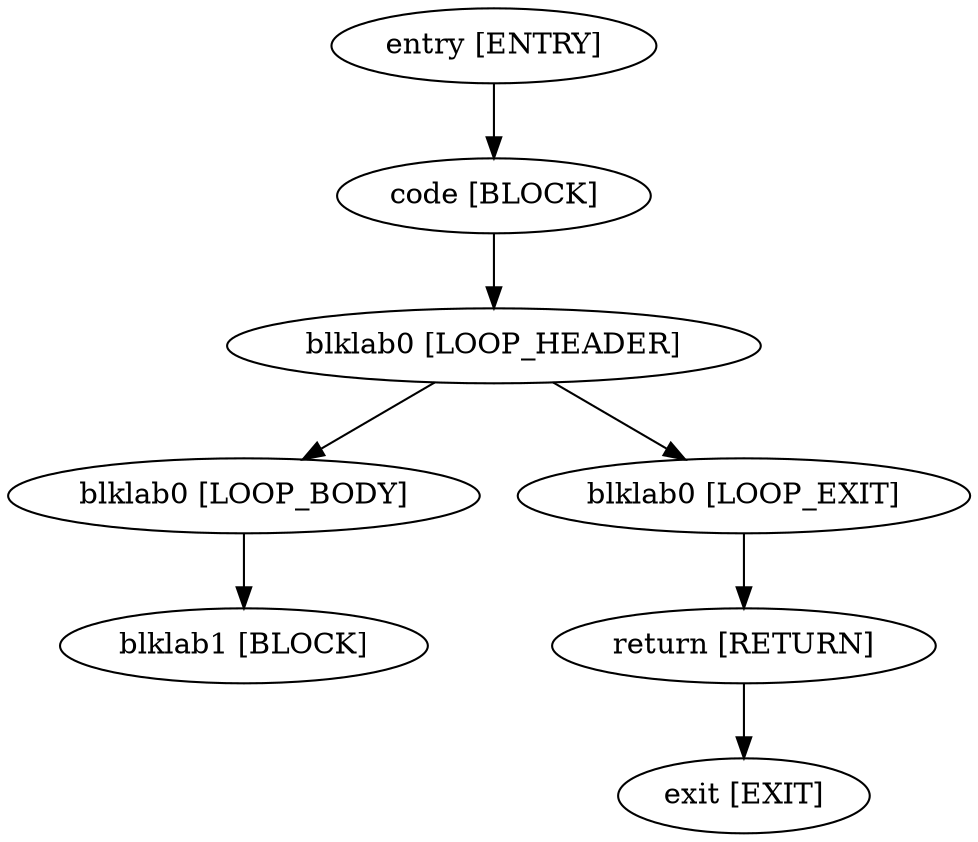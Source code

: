 digraph reverse{
"entry [ENTRY]"->"code [BLOCK]";
"code [BLOCK]"->"blklab0 [LOOP_HEADER]";
"blklab0 [LOOP_HEADER]"->"blklab0 [LOOP_BODY]";
"blklab0 [LOOP_HEADER]"->"blklab0 [LOOP_EXIT]";
"blklab0 [LOOP_BODY]"->"blklab1 [BLOCK]";
"blklab0 [LOOP_EXIT]"->"return [RETURN]";
"return [RETURN]"->"exit [EXIT]";

}
